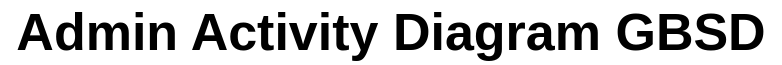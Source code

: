 <mxfile version="16.0.0" type="github">
  <diagram id="R55gWOqjiPcfosr_M6kP" name="Page-1">
    <mxGraphModel dx="1102" dy="614" grid="1" gridSize="10" guides="1" tooltips="1" connect="1" arrows="1" fold="1" page="1" pageScale="1" pageWidth="850" pageHeight="1100" math="0" shadow="0">
      <root>
        <mxCell id="0" />
        <mxCell id="1" parent="0" />
        <mxCell id="Cf-uMxEdngn3-UOEg5tb-1" value="&lt;font style=&quot;font-size: 26px&quot;&gt;&lt;b&gt;Admin Activity Diagram GBSD&lt;/b&gt;&lt;/font&gt;" style="text;html=1;align=center;verticalAlign=middle;resizable=0;points=[];autosize=1;strokeColor=none;fillColor=none;" vertex="1" parent="1">
          <mxGeometry x="230" y="20" width="390" height="20" as="geometry" />
        </mxCell>
      </root>
    </mxGraphModel>
  </diagram>
</mxfile>
